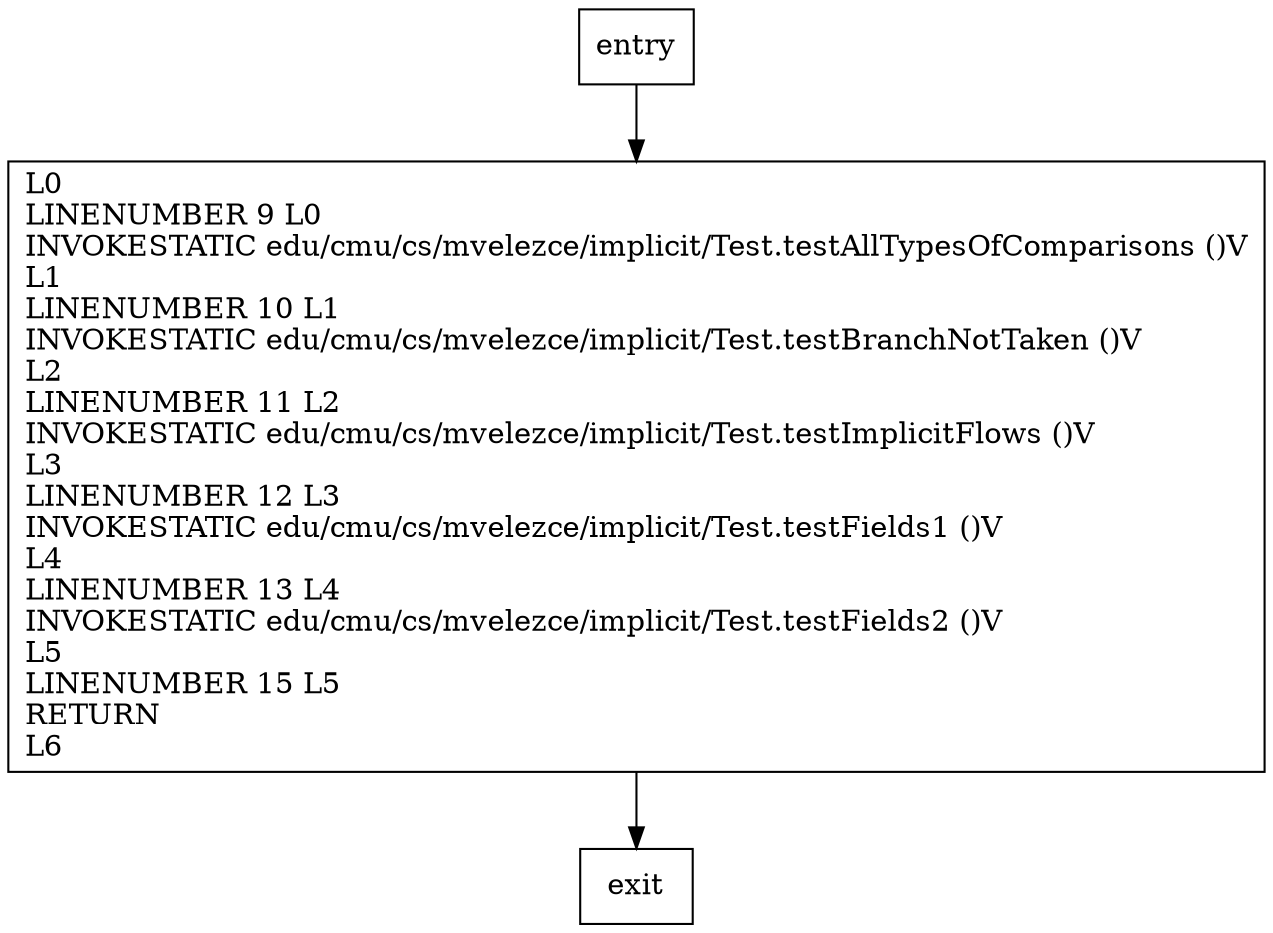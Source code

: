 digraph main {
node [shape=record];
1404149919 [label="L0\lLINENUMBER 9 L0\lINVOKESTATIC edu/cmu/cs/mvelezce/implicit/Test.testAllTypesOfComparisons ()V\lL1\lLINENUMBER 10 L1\lINVOKESTATIC edu/cmu/cs/mvelezce/implicit/Test.testBranchNotTaken ()V\lL2\lLINENUMBER 11 L2\lINVOKESTATIC edu/cmu/cs/mvelezce/implicit/Test.testImplicitFlows ()V\lL3\lLINENUMBER 12 L3\lINVOKESTATIC edu/cmu/cs/mvelezce/implicit/Test.testFields1 ()V\lL4\lLINENUMBER 13 L4\lINVOKESTATIC edu/cmu/cs/mvelezce/implicit/Test.testFields2 ()V\lL5\lLINENUMBER 15 L5\lRETURN\lL6\l"];
entry;
exit;
entry -> 1404149919;
1404149919 -> exit;
}
